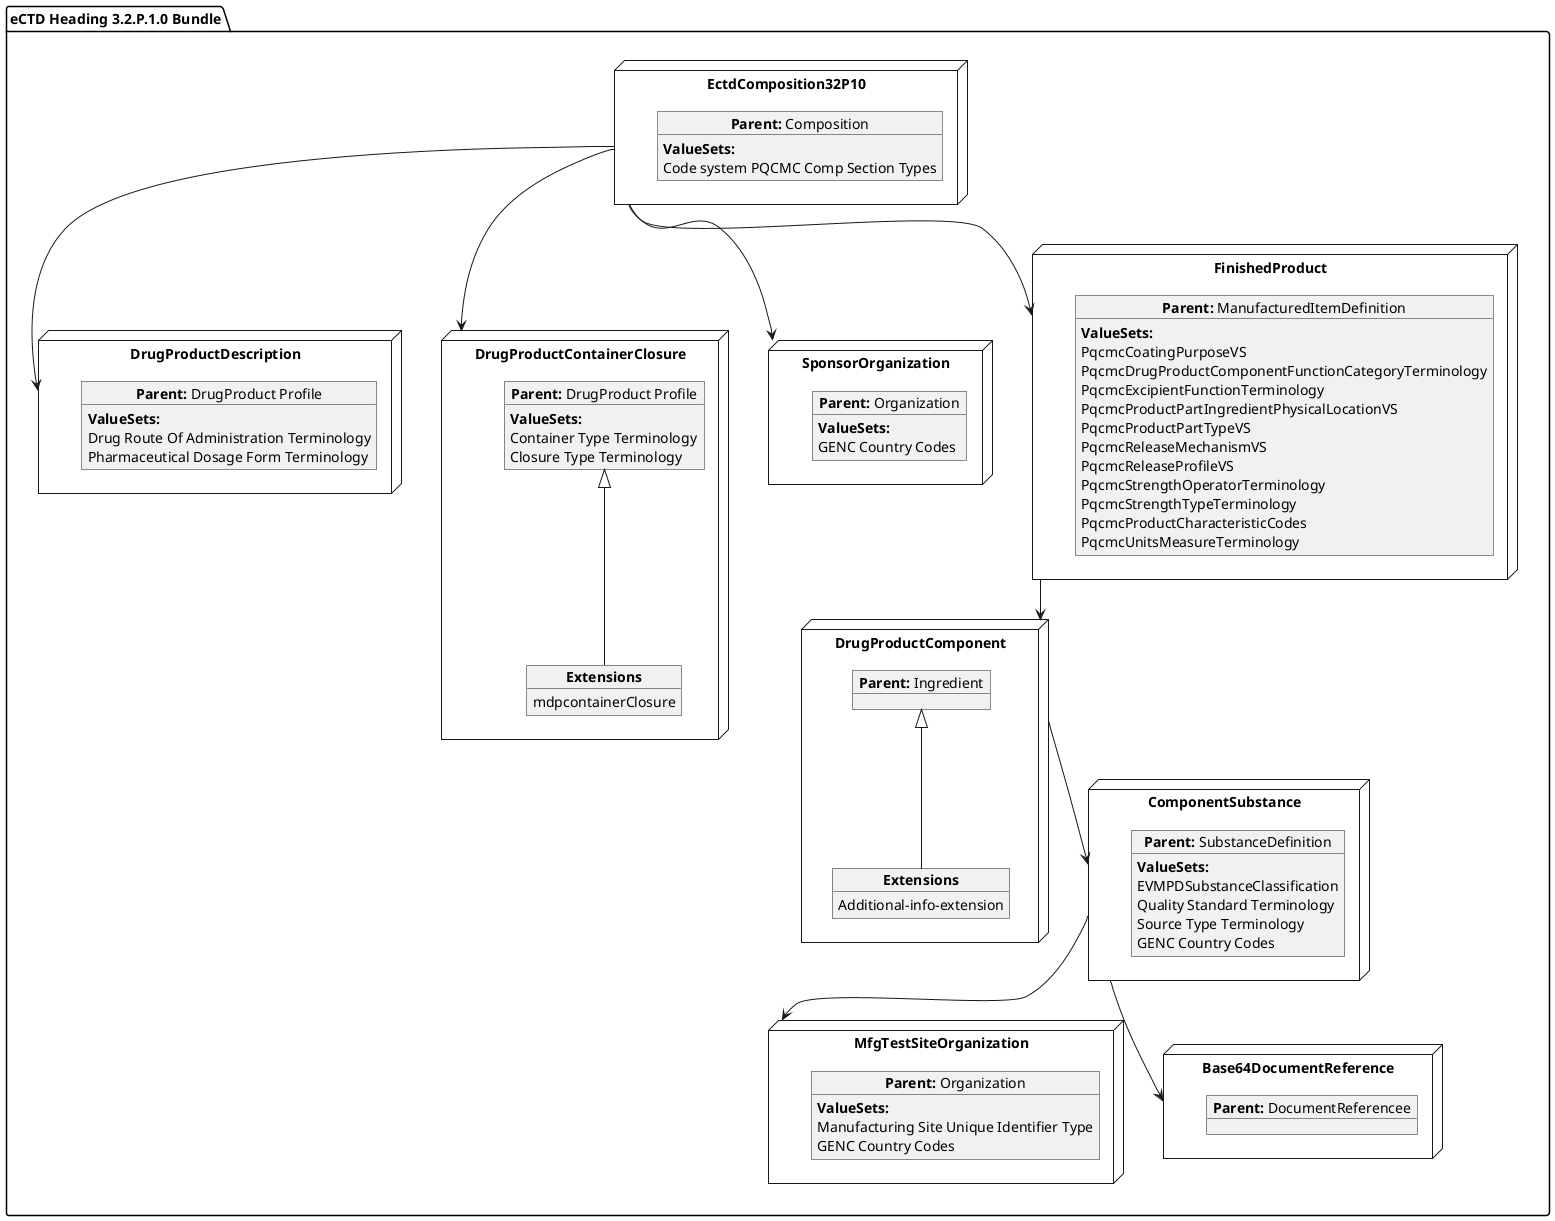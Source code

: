 @startuml
allowmixing
'Mixed model of use case and object
package "eCTD Heading 3.2.P.1.0 Bundle" as NODES {


  node "DrugProductDescription" as N2 { 
      object "**Parent:** DrugProduct Profile" as obj2 {
        **ValueSets:**
        Drug Route Of Administration Terminology
        Pharmaceutical Dosage Form Terminology
    }
}
  node "EctdComposition32P10" as N1 { 
      object "**Parent:** Composition" as obj1 {
      **ValueSets:**
  Code system PQCMC Comp Section Types
    }   
}
node "DrugProductContainerClosure" as N21 { 
      object "**Parent:** DrugProduct Profile" as obj22 {
        **ValueSets:**
        Container Type Terminology
        Closure Type Terminology
    }
    object "**Extensions**" as objEx {
        mdpcontainerClosure
    }
    obj22 <|-- objEx
}

node "SponsorOrganization" as NSO { 
      object "**Parent:** Organization" as objAu {
        **ValueSets:**
        GENC Country Codes
    }
}
node "FinishedProduct"as MID {
object "**Parent:** ManufacturedItemDefinition" as objMID { 
      **ValueSets:**
      PqcmcCoatingPurposeVS
      PqcmcDrugProductComponentFunctionCategoryTerminology
      PqcmcExcipientFunctionTerminology
      PqcmcProductPartIngredientPhysicalLocationVS
      PqcmcProductPartTypeVS
      PqcmcReleaseMechanismVS
      PqcmcReleaseProfileVS
      PqcmcStrengthOperatorTerminology
      PqcmcStrengthTypeTerminology
      PqcmcProductCharacteristicCodes
      PqcmcUnitsMeasureTerminology
      }
}
node "MfgTestSiteOrganization" as NMFG { 
      object "**Parent:** Organization" as objDP {
         **ValueSets:**
        Manufacturing Site Unique Identifier Type
	    GENC Country Codes
    }
}

node "DrugProductComponent" as NN { 
      object "**Parent:** Ingredient" as obj3 {
      }
      object "**Extensions**" as objExs {
        Additional-info-extension
    }
    obj3 <|-- objExs
}

node "ComponentSubstance" as NCS { 
      object "**Parent:** SubstanceDefinition" as objSubDef {
        **ValueSets:**
        EVMPDSubstanceClassification
        Quality Standard Terminology
        Source Type Terminology
        GENC Country Codes
    }
}
node "Base64DocumentReference" as NB64 { 
      object "**Parent:** DocumentReferencee"  as obj64    
}



N1 --> N2
N1 --> MID
N1 --> NSO
N1 --> N21
MID --> NN
NCS --> NMFG
NN --> NCS
NCS --> NB64
@enduml